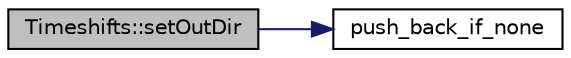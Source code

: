 digraph "Timeshifts::setOutDir"
{
 // LATEX_PDF_SIZE
  edge [fontname="Helvetica",fontsize="10",labelfontname="Helvetica",labelfontsize="10"];
  node [fontname="Helvetica",fontsize="10",shape=record];
  rankdir="LR";
  Node1 [label="Timeshifts::setOutDir",height=0.2,width=0.4,color="black", fillcolor="grey75", style="filled", fontcolor="black",tooltip="Set the output directory (full path);."];
  Node1 -> Node2 [color="midnightblue",fontsize="10",style="solid",fontname="Helvetica"];
  Node2 [label="push_back_if_none",height=0.2,width=0.4,color="black", fillcolor="white", style="filled",URL="$files__functions_8hpp.html#a4a072faccd444b8907dffd96e6211461",tooltip=" "];
}
